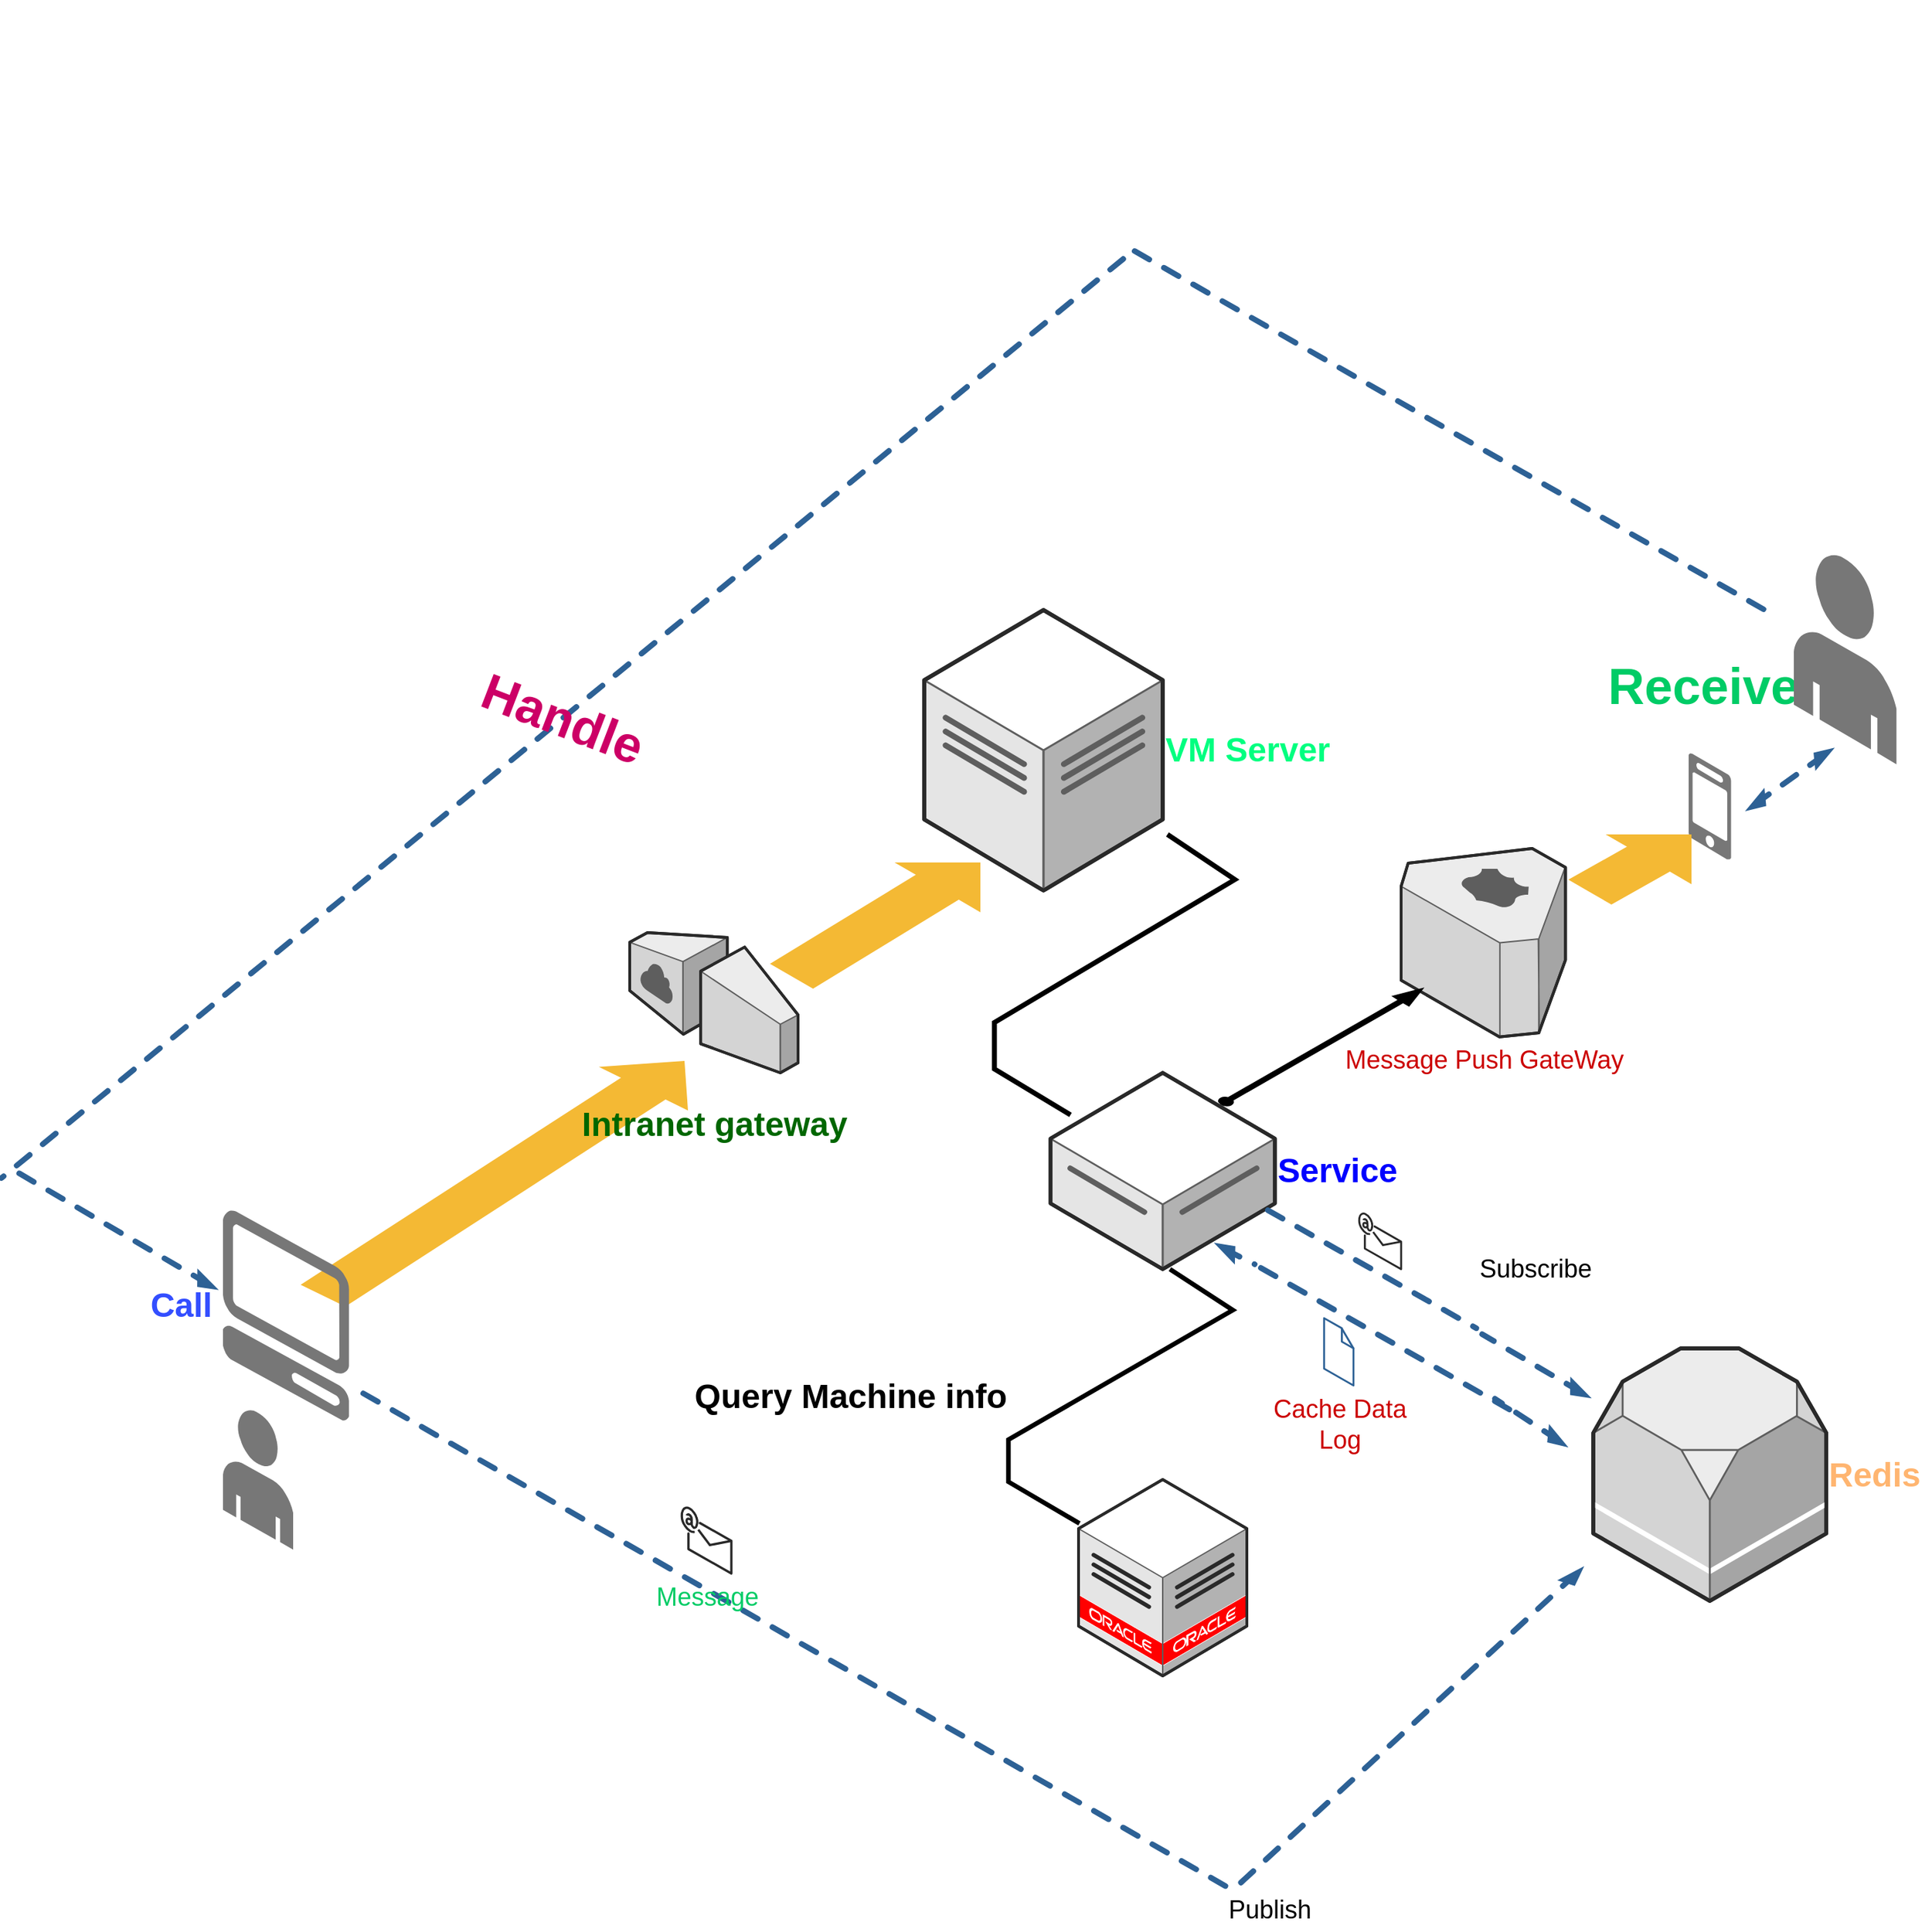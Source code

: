 <mxfile version="20.5.3" type="github">
  <diagram id="MKdxT-kbVQBQOqeZdq-M" name="第 1 页">
    <mxGraphModel dx="2745" dy="2596" grid="1" gridSize="10" guides="1" tooltips="1" connect="1" arrows="1" fold="1" page="1" pageScale="1" pageWidth="827" pageHeight="1169" math="0" shadow="0">
      <root>
        <mxCell id="0" />
        <mxCell id="1" parent="0" />
        <mxCell id="15rNjFRlz3vgorncTaDq-3" value="" style="verticalLabelPosition=bottom;html=1;verticalAlign=top;strokeWidth=1;align=center;outlineConnect=0;dashed=0;outlineConnect=0;shape=mxgraph.aws3d.end_user;strokeColor=none;fillColor=#777777;aspect=fixed;" vertex="1" parent="1">
          <mxGeometry x="180" y="710" width="50" height="100" as="geometry" />
        </mxCell>
        <mxCell id="15rNjFRlz3vgorncTaDq-8" value="" style="verticalLabelPosition=bottom;html=1;verticalAlign=top;strokeWidth=1;align=center;outlineConnect=0;dashed=0;outlineConnect=0;shape=mxgraph.aws3d.flatEdge2;strokeColor=none;fillColor=#F4B934;aspect=fixed;rotation=356;" vertex="1" parent="1">
          <mxGeometry x="230.74" y="471.23" width="284.16" height="157.86" as="geometry" />
        </mxCell>
        <mxCell id="15rNjFRlz3vgorncTaDq-4" value="&lt;h1&gt;&lt;font color=&quot;#334eff&quot;&gt;Call&amp;nbsp;&lt;/font&gt;&lt;/h1&gt;&lt;div&gt;&lt;font color=&quot;#334eff&quot;&gt;&lt;br&gt;&lt;/font&gt;&lt;/div&gt;" style="verticalLabelPosition=middle;html=1;verticalAlign=middle;strokeWidth=1;align=right;outlineConnect=0;dashed=0;outlineConnect=0;shape=mxgraph.aws3d.client;aspect=fixed;strokeColor=none;fillColor=#777777;direction=east;labelPosition=left;" vertex="1" parent="1">
          <mxGeometry x="180" y="568" width="90" height="150" as="geometry" />
        </mxCell>
        <mxCell id="15rNjFRlz3vgorncTaDq-7" value="&lt;h1&gt;&lt;font color=&quot;#006600&quot;&gt;Intranet gateway&lt;/font&gt;&lt;/h1&gt;" style="verticalLabelPosition=bottom;html=1;verticalAlign=top;strokeWidth=1;align=center;outlineConnect=0;dashed=0;outlineConnect=0;shape=mxgraph.aws3d.internetGateway;fillColor=#ECECEC;strokeColor=#5E5E5E;aspect=fixed;direction=east;flipH=1;" vertex="1" parent="1">
          <mxGeometry x="470" y="370" width="120" height="100" as="geometry" />
        </mxCell>
        <mxCell id="15rNjFRlz3vgorncTaDq-9" value="&lt;h1&gt;&lt;font color=&quot;#0000ff&quot;&gt;Service&lt;/font&gt;&lt;/h1&gt;" style="verticalLabelPosition=middle;html=1;verticalAlign=middle;strokeWidth=1;align=left;outlineConnect=0;dashed=0;outlineConnect=0;shape=mxgraph.aws3d.dataServer;strokeColor=#5E5E5E;aspect=fixed;labelPosition=right;" vertex="1" parent="1">
          <mxGeometry x="770" y="470" width="160" height="140" as="geometry" />
        </mxCell>
        <mxCell id="15rNjFRlz3vgorncTaDq-11" value="" style="verticalLabelPosition=bottom;html=1;verticalAlign=top;strokeWidth=1;align=center;outlineConnect=0;dashed=0;outlineConnect=0;shape=mxgraph.aws3d.flatEdge2;strokeColor=none;fillColor=#F4B934;aspect=fixed;" vertex="1" parent="1">
          <mxGeometry x="570" y="320" width="150" height="90" as="geometry" />
        </mxCell>
        <mxCell id="15rNjFRlz3vgorncTaDq-12" value="&lt;h1&gt;&lt;font color=&quot;#00ff80&quot;&gt;VM Server&lt;/font&gt;&lt;/h1&gt;" style="verticalLabelPosition=middle;html=1;verticalAlign=middle;strokeWidth=1;align=left;outlineConnect=0;dashed=0;outlineConnect=0;shape=mxgraph.aws3d.dataCenter;strokeColor=#5E5E5E;aspect=fixed;labelPosition=right;" vertex="1" parent="1">
          <mxGeometry x="680" y="140" width="170" height="200" as="geometry" />
        </mxCell>
        <mxCell id="15rNjFRlz3vgorncTaDq-13" value="" style="verticalLabelPosition=bottom;html=1;verticalAlign=top;strokeWidth=1;align=center;outlineConnect=0;dashed=0;outlineConnect=0;shape=mxgraph.aws3d.edge2;strokeColor=#000000;aspect=fixed;direction=west;flipV=1;" vertex="1" parent="1">
          <mxGeometry x="730" y="300" width="171.43" height="200" as="geometry" />
        </mxCell>
        <mxCell id="15rNjFRlz3vgorncTaDq-14" value="" style="verticalLabelPosition=bottom;html=1;verticalAlign=top;strokeWidth=1;align=center;outlineConnect=0;dashed=0;outlineConnect=0;shape=mxgraph.aws3d.oracleDataCenter;fillColor=#ffffff;strokeColor=#5E5E5E;aspect=fixed;" vertex="1" parent="1">
          <mxGeometry x="790" y="760" width="120" height="140" as="geometry" />
        </mxCell>
        <mxCell id="15rNjFRlz3vgorncTaDq-15" value="&lt;h1&gt;Query Machine info&lt;/h1&gt;" style="verticalLabelPosition=middle;html=1;verticalAlign=middle;strokeWidth=1;align=right;outlineConnect=0;dashed=0;outlineConnect=0;shape=mxgraph.aws3d.edge2;strokeColor=#000000;aspect=fixed;direction=west;flipH=0;flipV=1;labelPosition=left;" vertex="1" parent="1">
          <mxGeometry x="740" y="610" width="160.01" height="181.33" as="geometry" />
        </mxCell>
        <mxCell id="15rNjFRlz3vgorncTaDq-17" value="&lt;h1&gt;&lt;font color=&quot;#ffb570&quot;&gt;Redis&amp;nbsp;&lt;/font&gt;&lt;/h1&gt;" style="verticalLabelPosition=middle;html=1;verticalAlign=middle;strokeWidth=1;align=left;outlineConnect=0;dashed=0;outlineConnect=0;shape=mxgraph.aws3d.rds;fillColor=#ECECEC;strokeColor=#5E5E5E;aspect=fixed;labelPosition=right;" vertex="1" parent="1">
          <mxGeometry x="1157" y="666.53" width="166.15" height="180" as="geometry" />
        </mxCell>
        <mxCell id="15rNjFRlz3vgorncTaDq-24" value="Publish" style="verticalLabelPosition=bottom;html=1;verticalAlign=top;strokeWidth=1;align=left;outlineConnect=0;dashed=0;outlineConnect=0;shape=mxgraph.aws3d.dashedArrowlessEdge2;strokeColor=#2D6195;aspect=fixed;fontSize=18;labelPosition=right;" vertex="1" parent="1">
          <mxGeometry x="280" y="698.57" width="615" height="351.43" as="geometry" />
        </mxCell>
        <mxCell id="15rNjFRlz3vgorncTaDq-25" value="" style="verticalLabelPosition=bottom;html=1;verticalAlign=top;strokeWidth=1;align=center;outlineConnect=0;dashed=0;outlineConnect=0;shape=mxgraph.aws3d.dashedEdge2;strokeColor=#2D6195;aspect=fixed;fontSize=18;rotation=347;" vertex="1" parent="1">
          <mxGeometry x="881.82" y="852.4" width="291.11" height="165.83" as="geometry" />
        </mxCell>
        <mxCell id="15rNjFRlz3vgorncTaDq-30" value="Message" style="verticalLabelPosition=bottom;html=1;verticalAlign=top;strokeWidth=1;align=center;outlineConnect=0;dashed=0;outlineConnect=0;shape=mxgraph.aws3d.email;aspect=fixed;strokeColor=#292929;fontSize=18;fontColor=#00CC66;" vertex="1" parent="1">
          <mxGeometry x="507" y="780" width="35.46" height="47" as="geometry" />
        </mxCell>
        <mxCell id="15rNjFRlz3vgorncTaDq-31" value="" style="verticalLabelPosition=bottom;html=1;verticalAlign=top;strokeWidth=1;align=center;outlineConnect=0;dashed=0;outlineConnect=0;shape=mxgraph.aws3d.email;aspect=fixed;strokeColor=#292929;fontSize=18;fontColor=#00CC66;" vertex="1" parent="1">
          <mxGeometry x="990.0" y="570.23" width="30" height="39.77" as="geometry" />
        </mxCell>
        <mxCell id="15rNjFRlz3vgorncTaDq-32" value="&lt;font color=&quot;#cc0000&quot;&gt;Message Push GateWay&lt;/font&gt;" style="verticalLabelPosition=bottom;html=1;verticalAlign=top;strokeWidth=1;align=center;outlineConnect=0;dashed=0;outlineConnect=0;shape=mxgraph.aws3d.route53;fillColor=#ECECEC;strokeColor=#5E5E5E;aspect=fixed;fontSize=18;fontColor=#00CC66;" vertex="1" parent="1">
          <mxGeometry x="1020" y="310" width="117.17" height="134.4" as="geometry" />
        </mxCell>
        <mxCell id="15rNjFRlz3vgorncTaDq-33" value="" style="verticalLabelPosition=bottom;html=1;verticalAlign=top;strokeWidth=1;align=center;outlineConnect=0;dashed=0;outlineConnect=0;shape=mxgraph.aws3d.arrowNE;fillColor=#000000;aspect=fixed;fontSize=18;fontColor=#00CC66;" vertex="1" parent="1">
          <mxGeometry x="890" y="410" width="145.28" height="83.02" as="geometry" />
        </mxCell>
        <mxCell id="15rNjFRlz3vgorncTaDq-34" value="&lt;h1&gt;Receive&amp;nbsp;&lt;/h1&gt;" style="verticalLabelPosition=top;html=1;verticalAlign=bottom;strokeWidth=1;align=center;outlineConnect=0;dashed=0;outlineConnect=0;shape=mxgraph.aws3d.mobile_worker;aspect=fixed;strokeColor=none;fillColor=#777777;fontSize=18;fontColor=#00CC66;labelPosition=center;" vertex="1" parent="1">
          <mxGeometry x="1225" y="242.2" width="30.24" height="75.6" as="geometry" />
        </mxCell>
        <mxCell id="15rNjFRlz3vgorncTaDq-35" value="" style="verticalLabelPosition=bottom;html=1;verticalAlign=top;strokeWidth=1;align=center;outlineConnect=0;dashed=0;outlineConnect=0;shape=mxgraph.aws3d.end_user;strokeColor=none;fillColor=#777777;aspect=fixed;fontSize=18;fontColor=#00CC66;" vertex="1" parent="1">
          <mxGeometry x="1300" y="100" width="73.16" height="150" as="geometry" />
        </mxCell>
        <mxCell id="15rNjFRlz3vgorncTaDq-36" value="" style="verticalLabelPosition=bottom;html=1;verticalAlign=top;strokeWidth=1;align=center;outlineConnect=0;dashed=0;outlineConnect=0;shape=mxgraph.aws3d.flatEdge2;strokeColor=none;fillColor=#F4B934;aspect=fixed;fontSize=18;fontColor=#00CC66;direction=east;flipV=0;" vertex="1" parent="1">
          <mxGeometry x="1139.23" y="300" width="87.78" height="50" as="geometry" />
        </mxCell>
        <mxCell id="15rNjFRlz3vgorncTaDq-37" value="" style="verticalLabelPosition=bottom;html=1;verticalAlign=top;strokeWidth=1;align=center;outlineConnect=0;dashed=0;outlineConnect=0;shape=mxgraph.aws3d.dashedEdge2;strokeColor=#2D6195;aspect=fixed;fontSize=18;fontColor=#00CC66;direction=south;rotation=-30;" vertex="1" parent="1">
          <mxGeometry x="1094.42" y="639.92" width="44.81" height="78.66" as="geometry" />
        </mxCell>
        <mxCell id="15rNjFRlz3vgorncTaDq-26" value="Subscribe" style="verticalLabelPosition=middle;html=1;verticalAlign=middle;strokeWidth=1;align=left;outlineConnect=0;dashed=0;outlineConnect=0;shape=mxgraph.aws3d.dashedArrowlessEdge2;strokeColor=#2D6195;aspect=fixed;fontSize=18;labelPosition=right;" vertex="1" parent="1">
          <mxGeometry x="925" y="568" width="148.6" height="84.08" as="geometry" />
        </mxCell>
        <mxCell id="15rNjFRlz3vgorncTaDq-41" value="" style="verticalLabelPosition=bottom;html=1;verticalAlign=top;strokeWidth=1;align=center;outlineConnect=0;dashed=0;outlineConnect=0;shape=mxgraph.aws3d.dashedArrowlessEdge2;strokeColor=#2D6195;aspect=fixed;fontSize=18;fontColor=#CC0000;" vertex="1" parent="1">
          <mxGeometry x="920" y="609.09" width="177.16" height="100.91" as="geometry" />
        </mxCell>
        <mxCell id="15rNjFRlz3vgorncTaDq-42" value="" style="verticalLabelPosition=bottom;html=1;verticalAlign=top;strokeWidth=1;align=center;outlineConnect=0;dashed=0;outlineConnect=0;shape=mxgraph.aws3d.dashedEdge2;strokeColor=#2D6195;aspect=fixed;fontSize=18;fontColor=#CC0000;direction=south;rotation=335;" vertex="1" parent="1">
          <mxGeometry x="1096.69" y="692.95" width="32.81" height="53.6" as="geometry" />
        </mxCell>
        <mxCell id="15rNjFRlz3vgorncTaDq-43" value="" style="verticalLabelPosition=bottom;html=1;verticalAlign=top;strokeWidth=1;align=center;outlineConnect=0;dashed=0;outlineConnect=0;shape=mxgraph.aws3d.dashedEdge2;strokeColor=#2D6195;aspect=fixed;fontSize=18;fontColor=#CC0000;direction=north;rotation=331;" vertex="1" parent="1">
          <mxGeometry x="892" y="585" width="18" height="27.6" as="geometry" />
        </mxCell>
        <mxCell id="15rNjFRlz3vgorncTaDq-44" value="Cache Data&lt;br&gt;Log&lt;br&gt;" style="verticalLabelPosition=bottom;html=1;verticalAlign=top;strokeWidth=1;align=center;outlineConnect=0;dashed=0;outlineConnect=0;shape=mxgraph.aws3d.file;aspect=fixed;strokeColor=#2d6195;fillColor=#ffffff;fontSize=18;fontColor=#CC0000;" vertex="1" parent="1">
          <mxGeometry x="965.07" y="644.95" width="20.95" height="48" as="geometry" />
        </mxCell>
        <mxCell id="15rNjFRlz3vgorncTaDq-53" value="" style="verticalLabelPosition=bottom;html=1;verticalAlign=top;strokeWidth=1;align=center;outlineConnect=0;dashed=0;outlineConnect=0;shape=mxgraph.aws3d.dashedArrowlessEdge2;strokeColor=#2D6195;aspect=fixed;fontSize=18;fontColor=#006600;" vertex="1" parent="1">
          <mxGeometry x="830" y="-115.96" width="449.37" height="255.96" as="geometry" />
        </mxCell>
        <mxCell id="15rNjFRlz3vgorncTaDq-54" value="&lt;h1&gt;&lt;font color=&quot;#cc0066&quot;&gt;Handle&lt;/font&gt;&lt;/h1&gt;" style="verticalLabelPosition=middle;html=1;verticalAlign=middle;strokeWidth=1;align=center;outlineConnect=0;dashed=0;outlineConnect=0;shape=mxgraph.aws3d.dashedArrowlessEdge2;strokeColor=#2D6195;aspect=fixed;fontSize=18;fontColor=#006600;direction=south;rotation=21;labelPosition=center;" vertex="1" parent="1">
          <mxGeometry x="166.06" y="-231.9" width="511.79" height="898.43" as="geometry" />
        </mxCell>
        <mxCell id="15rNjFRlz3vgorncTaDq-55" value="" style="verticalLabelPosition=bottom;html=1;verticalAlign=top;strokeWidth=1;align=center;outlineConnect=0;dashed=0;outlineConnect=0;shape=mxgraph.aws3d.dashedEdge2;strokeColor=#2D6195;aspect=fixed;fontSize=18;fontColor=#006600;direction=south;rotation=-30;" vertex="1" parent="1">
          <mxGeometry x="63.59" y="510.19" width="82.66" height="145.12" as="geometry" />
        </mxCell>
        <mxCell id="15rNjFRlz3vgorncTaDq-57" value="" style="verticalLabelPosition=bottom;html=1;verticalAlign=top;strokeWidth=1;align=center;outlineConnect=0;dashed=0;outlineConnect=0;shape=mxgraph.aws3d.dashedEdgeDouble2;strokeColor=#2D6195;aspect=fixed;fontSize=18;fontColor=#CC0066;direction=north;rotation=25;" vertex="1" parent="1">
          <mxGeometry x="1277.75" y="226.66" width="38.85" height="68.19" as="geometry" />
        </mxCell>
      </root>
    </mxGraphModel>
  </diagram>
</mxfile>
